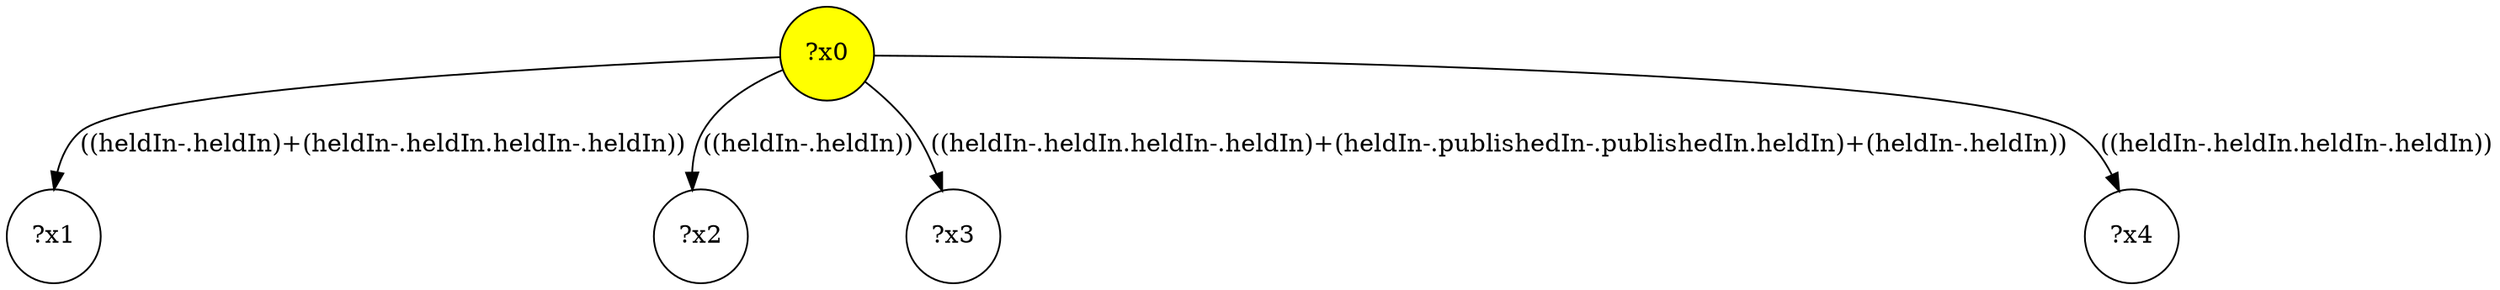 digraph g {
	x0 [fillcolor="yellow", style="filled," shape=circle, label="?x0"];
	x1 [shape=circle, label="?x1"];
	x0 -> x1 [label="((heldIn-.heldIn)+(heldIn-.heldIn.heldIn-.heldIn))"];
	x2 [shape=circle, label="?x2"];
	x0 -> x2 [label="((heldIn-.heldIn))"];
	x3 [shape=circle, label="?x3"];
	x0 -> x3 [label="((heldIn-.heldIn.heldIn-.heldIn)+(heldIn-.publishedIn-.publishedIn.heldIn)+(heldIn-.heldIn))"];
	x4 [shape=circle, label="?x4"];
	x0 -> x4 [label="((heldIn-.heldIn.heldIn-.heldIn))"];
}
